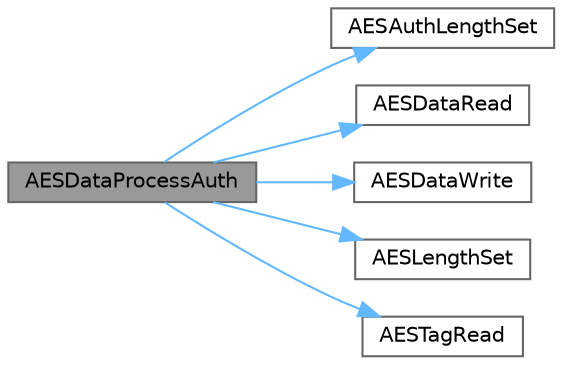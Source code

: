 digraph "AESDataProcessAuth"
{
 // LATEX_PDF_SIZE
  bgcolor="transparent";
  edge [fontname=Helvetica,fontsize=10,labelfontname=Helvetica,labelfontsize=10];
  node [fontname=Helvetica,fontsize=10,shape=box,height=0.2,width=0.4];
  rankdir="LR";
  Node1 [id="Node000001",label="AESDataProcessAuth",height=0.2,width=0.4,color="gray40", fillcolor="grey60", style="filled", fontcolor="black",tooltip=" "];
  Node1 -> Node2 [id="edge1_Node000001_Node000002",color="steelblue1",style="solid",tooltip=" "];
  Node2 [id="Node000002",label="AESAuthLengthSet",height=0.2,width=0.4,color="grey40", fillcolor="white", style="filled",URL="$group__aes__api.html#ga5fa37d394b281d2a4c1ee10e6cbb37a6",tooltip=" "];
  Node1 -> Node3 [id="edge2_Node000001_Node000003",color="steelblue1",style="solid",tooltip=" "];
  Node3 [id="Node000003",label="AESDataRead",height=0.2,width=0.4,color="grey40", fillcolor="white", style="filled",URL="$group__aes__api.html#gaedb4c7e08dd21ec321ebb1df2262f512",tooltip=" "];
  Node1 -> Node4 [id="edge3_Node000001_Node000004",color="steelblue1",style="solid",tooltip=" "];
  Node4 [id="Node000004",label="AESDataWrite",height=0.2,width=0.4,color="grey40", fillcolor="white", style="filled",URL="$group__aes__api.html#gaece7b2668ed8e5e01353cd42d6cf30ad",tooltip=" "];
  Node1 -> Node5 [id="edge4_Node000001_Node000005",color="steelblue1",style="solid",tooltip=" "];
  Node5 [id="Node000005",label="AESLengthSet",height=0.2,width=0.4,color="grey40", fillcolor="white", style="filled",URL="$group__aes__api.html#ga884731d9239e9f5313d14b84721cf8f2",tooltip=" "];
  Node1 -> Node6 [id="edge5_Node000001_Node000006",color="steelblue1",style="solid",tooltip=" "];
  Node6 [id="Node000006",label="AESTagRead",height=0.2,width=0.4,color="grey40", fillcolor="white", style="filled",URL="$group__aes__api.html#gae4d89be99ad0411c6bd99f893ebc40d3",tooltip=" "];
}
